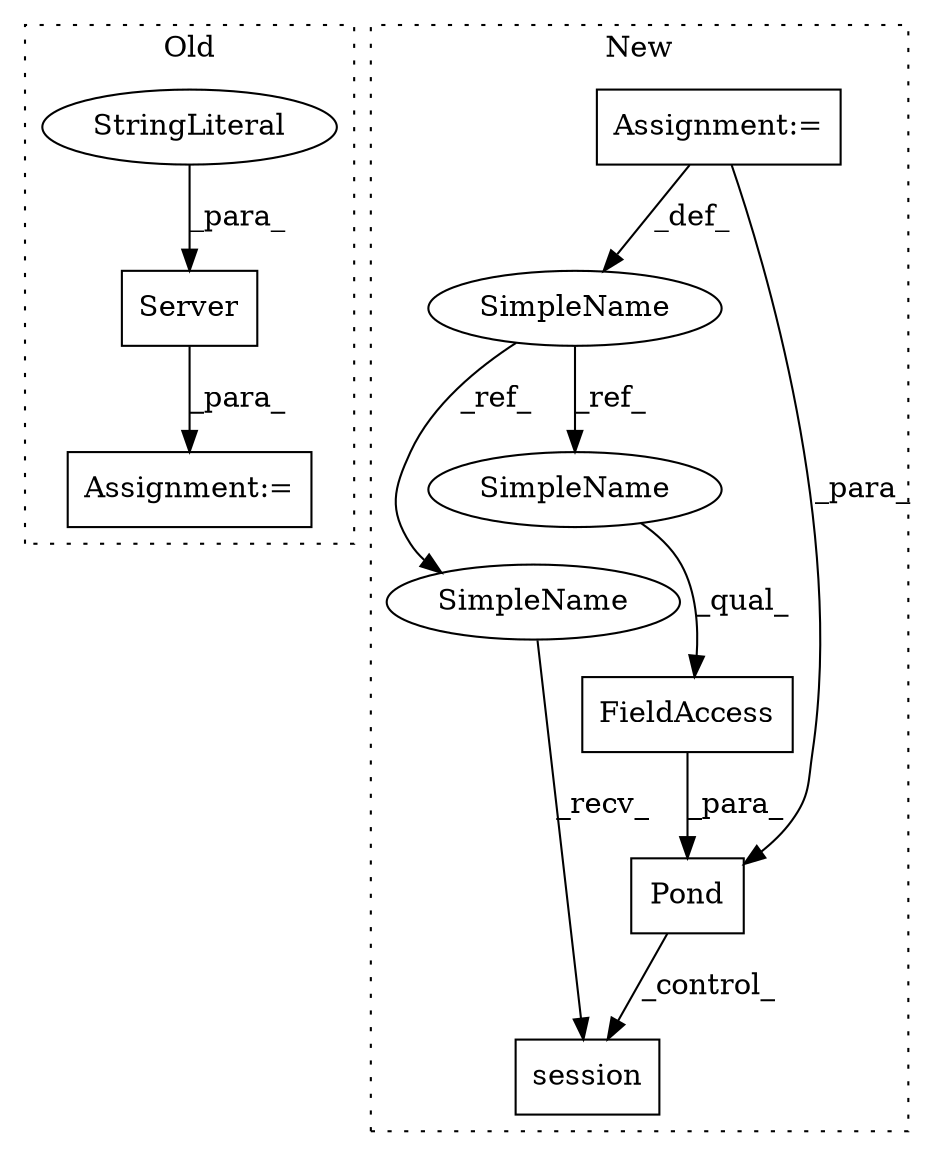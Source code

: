 digraph G {
subgraph cluster0 {
1 [label="Server" a="32" s="675,728" l="7,1" shape="box"];
3 [label="StringLiteral" a="45" s="682" l="46" shape="ellipse"];
6 [label="Assignment:=" a="7" s="674" l="1" shape="box"];
label = "Old";
style="dotted";
}
subgraph cluster1 {
2 [label="session" a="32" s="1351" l="9" shape="box"];
4 [label="SimpleName" a="42" s="516" l="6" shape="ellipse"];
5 [label="FieldAccess" a="22" s="579" l="14" shape="box"];
7 [label="Pond" a="32" s="574,593" l="5,1" shape="box"];
8 [label="Assignment:=" a="7" s="522" l="1" shape="box"];
9 [label="SimpleName" a="42" s="579" l="6" shape="ellipse"];
10 [label="SimpleName" a="42" s="1344" l="6" shape="ellipse"];
label = "New";
style="dotted";
}
1 -> 6 [label="_para_"];
3 -> 1 [label="_para_"];
4 -> 9 [label="_ref_"];
4 -> 10 [label="_ref_"];
5 -> 7 [label="_para_"];
7 -> 2 [label="_control_"];
8 -> 4 [label="_def_"];
8 -> 7 [label="_para_"];
9 -> 5 [label="_qual_"];
10 -> 2 [label="_recv_"];
}